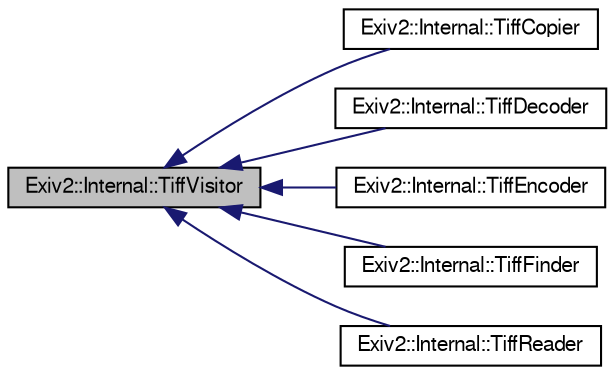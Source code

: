 digraph "Exiv2::Internal::TiffVisitor"
{
  edge [fontname="FreeSans",fontsize="10",labelfontname="FreeSans",labelfontsize="10"];
  node [fontname="FreeSans",fontsize="10",shape=record];
  rankdir="LR";
  Node1 [label="Exiv2::Internal::TiffVisitor",height=0.2,width=0.4,color="black", fillcolor="grey75", style="filled" fontcolor="black"];
  Node1 -> Node2 [dir="back",color="midnightblue",fontsize="10",style="solid",fontname="FreeSans"];
  Node2 [label="Exiv2::Internal::TiffCopier",height=0.2,width=0.4,color="black", fillcolor="white", style="filled",URL="$classExiv2_1_1Internal_1_1TiffCopier.html",tooltip="Copy all image tags from the source tree (the tree that is traversed) to a target tree..."];
  Node1 -> Node3 [dir="back",color="midnightblue",fontsize="10",style="solid",fontname="FreeSans"];
  Node3 [label="Exiv2::Internal::TiffDecoder",height=0.2,width=0.4,color="black", fillcolor="white", style="filled",URL="$classExiv2_1_1Internal_1_1TiffDecoder.html",tooltip="TIFF composite visitor to decode metadata from the TIFF tree and add it to an Image, which is supplied in the constructor (Visitor pattern). Used by TiffParser to decode the metadata from a TIFF composite. "];
  Node1 -> Node4 [dir="back",color="midnightblue",fontsize="10",style="solid",fontname="FreeSans"];
  Node4 [label="Exiv2::Internal::TiffEncoder",height=0.2,width=0.4,color="black", fillcolor="white", style="filled",URL="$classExiv2_1_1Internal_1_1TiffEncoder.html",tooltip="TIFF composite visitor to encode metadata from an image to the TIFF tree. The metadata containers and..."];
  Node1 -> Node5 [dir="back",color="midnightblue",fontsize="10",style="solid",fontname="FreeSans"];
  Node5 [label="Exiv2::Internal::TiffFinder",height=0.2,width=0.4,color="black", fillcolor="white", style="filled",URL="$classExiv2_1_1Internal_1_1TiffFinder.html",tooltip="Search the composite for a component with tag and group. Return a pointer to the component or 0..."];
  Node1 -> Node6 [dir="back",color="midnightblue",fontsize="10",style="solid",fontname="FreeSans"];
  Node6 [label="Exiv2::Internal::TiffReader",height=0.2,width=0.4,color="black", fillcolor="white", style="filled",URL="$classExiv2_1_1Internal_1_1TiffReader.html",tooltip="TIFF composite visitor to read the TIFF structure from a block of memory and build the composite from..."];
}
